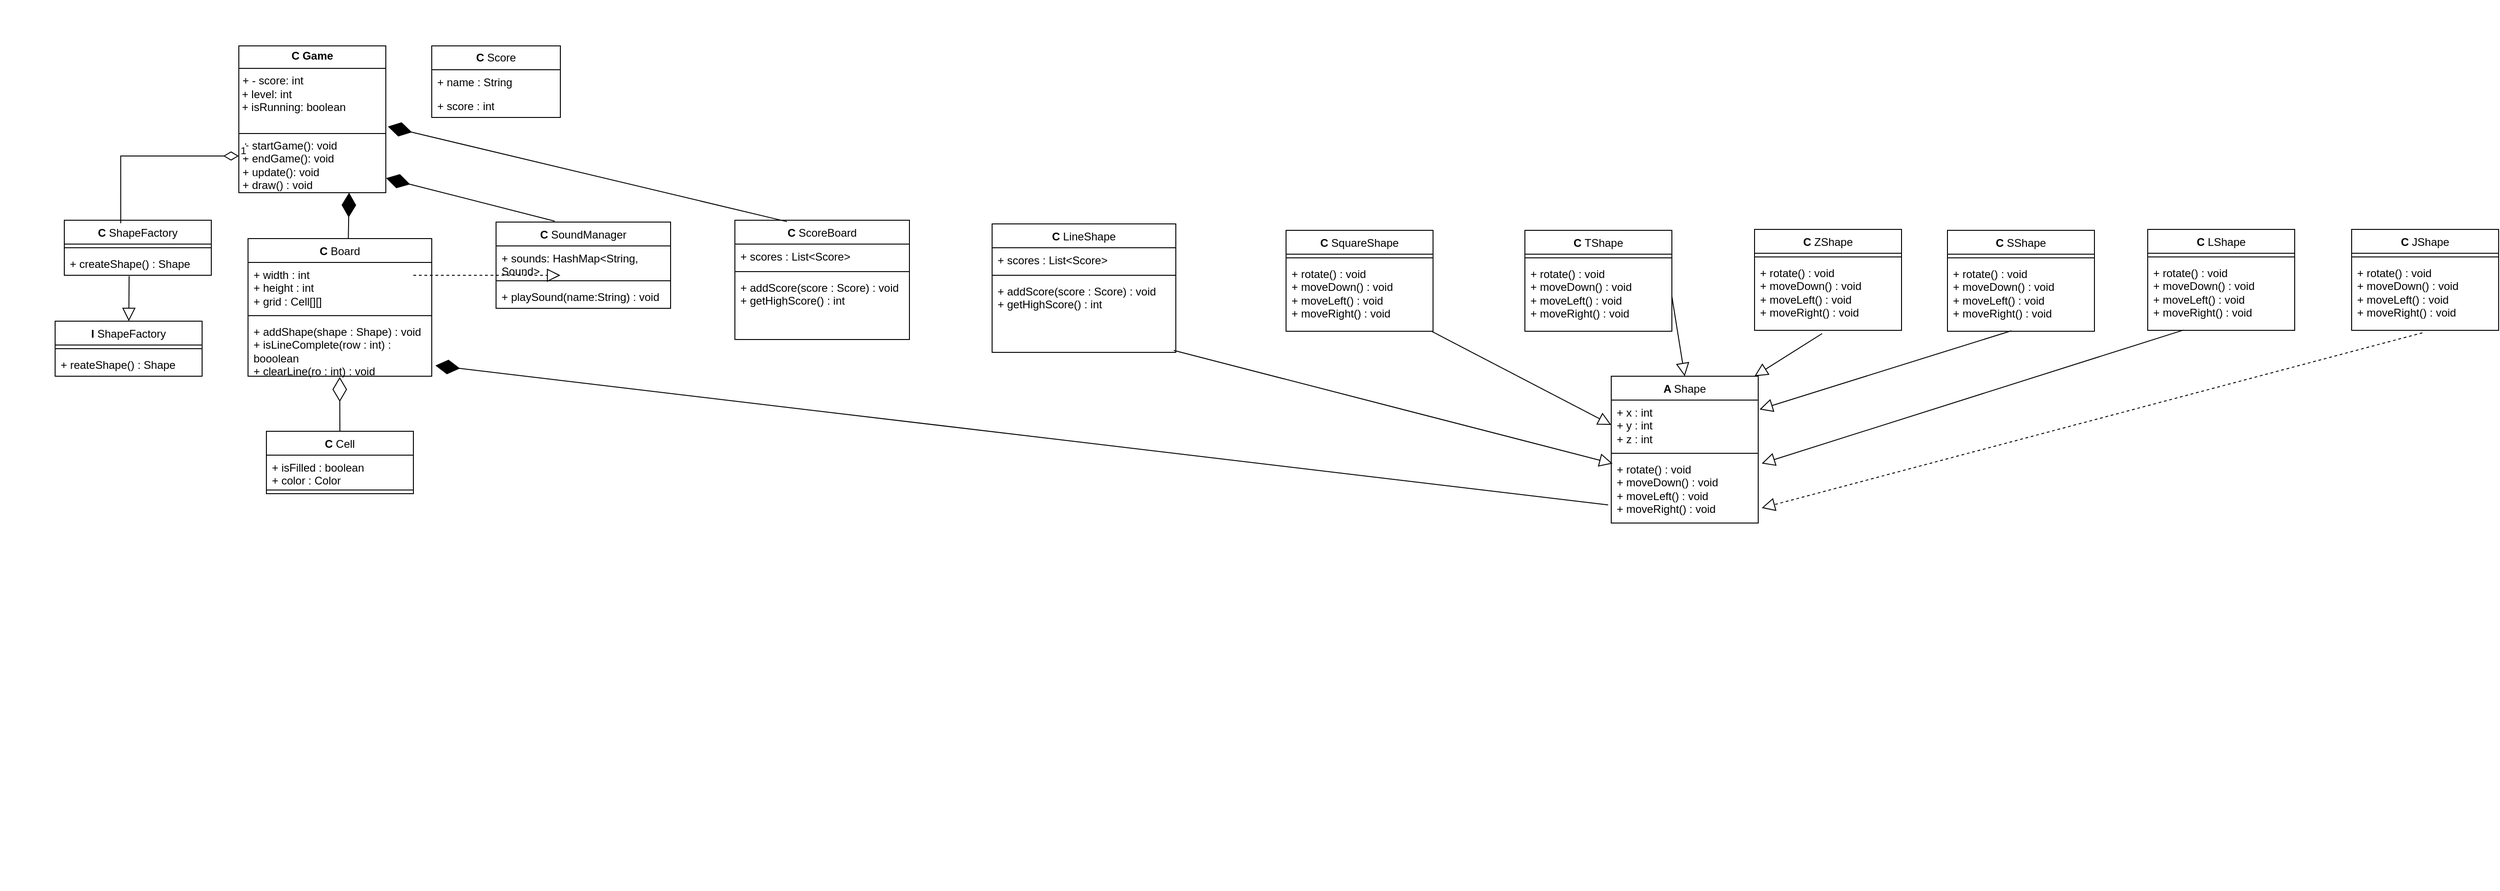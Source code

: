 <mxfile version="24.8.6">
  <diagram name="Диаграмма классов для игры Тетрис" id="kfvz6w6xAoVxWVqMSBBk">
    <mxGraphModel dx="1138" dy="634" grid="1" gridSize="10" guides="1" tooltips="1" connect="1" arrows="1" fold="1" page="1" pageScale="1" pageWidth="1169" pageHeight="1654" math="0" shadow="0">
      <root>
        <mxCell id="0" />
        <mxCell id="1" parent="0" />
        <mxCell id="4S76jrjOpWO9Tuhp8xzF-52" value="&#xa;    &#xa;        &#xa;        &#xa;        &#xa;        &#xa;    &#xa;    &#xa;        &#xa;        &#xa;        &#xa;        &#xa;    &#xa;    &#xa;        &#xa;        &#xa;    &#xa;    &#xa;        &#xa;        &#xa;        &#xa;    &#xa;    &#xa;        &#xa;    &#xa;    &#xa;        &#xa;    &#xa;    &#xa;        &#xa;        &#xa;    &#xa;    &#xa;        &#xa;        &#xa;        &#xa;        &#xa;    &#xa;    &#xa;        &#xa;        &#xa;    &#xa;    &#xa;        &#xa;    &#xa;    &#xa;        &#xa;        &#xa;    &#xa;    &#xa;        &#xa;        &#xa;    &#xa;    &#xa;        &#xa;        &#xa;    &#xa;    &#xa;        &#xa;    &#xa;    &#xa;    &#xa;    &#xa;    &#xa;    &#xa;    &#xa;" style="text;whiteSpace=wrap;html=1;" parent="1" vertex="1">
          <mxGeometry width="260" height="970" as="geometry" />
        </mxCell>
        <mxCell id="YDc8JTq9BG1FTdDbgutB-31" value="&lt;p style=&quot;margin:0px;margin-top:4px;text-align:center;&quot;&gt;&lt;b&gt;C Game&lt;/b&gt;&lt;/p&gt;&lt;hr size=&quot;1&quot; style=&quot;border-style:solid;&quot;&gt;&lt;p style=&quot;margin:0px;margin-left:4px;&quot;&gt;+&amp;nbsp;&lt;span style=&quot;background-color: initial;&quot;&gt;- score: int&lt;/span&gt;&lt;/p&gt;&amp;nbsp;+ level: int&lt;br&gt;&amp;nbsp;+ isRunning: boolean&lt;div&gt;&lt;br style=&quot;text-wrap: nowrap;&quot;&gt;&lt;/div&gt;&lt;hr size=&quot;1&quot; style=&quot;border-style:solid;&quot;&gt;&lt;p style=&quot;margin:0px;margin-left:4px;&quot;&gt;+ startGame(): void&lt;/p&gt;&lt;p style=&quot;margin:0px;margin-left:4px;&quot;&gt;+ endGame():&amp;nbsp;&lt;span style=&quot;background-color: initial;&quot;&gt;void&lt;/span&gt;&lt;/p&gt;&lt;p style=&quot;margin:0px;margin-left:4px;&quot;&gt;&lt;span style=&quot;background-color: initial;&quot;&gt;+ update():&amp;nbsp;&lt;/span&gt;&lt;span style=&quot;background-color: initial;&quot;&gt;void&lt;/span&gt;&lt;/p&gt;&lt;p style=&quot;margin:0px;margin-left:4px;&quot;&gt;&lt;span style=&quot;background-color: initial;&quot;&gt;+ draw() :&amp;nbsp;&lt;/span&gt;&lt;span style=&quot;background-color: initial;&quot;&gt;void&lt;/span&gt;&lt;/p&gt;" style="verticalAlign=top;align=left;overflow=fill;html=1;whiteSpace=wrap;" vertex="1" parent="1">
          <mxGeometry x="260" y="50" width="160" height="160" as="geometry" />
        </mxCell>
        <mxCell id="YDc8JTq9BG1FTdDbgutB-32" value="&lt;b&gt;C &lt;/b&gt;Score" style="swimlane;fontStyle=0;childLayout=stackLayout;horizontal=1;startSize=26;fillColor=none;horizontalStack=0;resizeParent=1;resizeParentMax=0;resizeLast=0;collapsible=1;marginBottom=0;whiteSpace=wrap;html=1;" vertex="1" parent="1">
          <mxGeometry x="470" y="50" width="140" height="78" as="geometry" />
        </mxCell>
        <mxCell id="YDc8JTq9BG1FTdDbgutB-33" value="+ name : String" style="text;strokeColor=none;fillColor=none;align=left;verticalAlign=top;spacingLeft=4;spacingRight=4;overflow=hidden;rotatable=0;points=[[0,0.5],[1,0.5]];portConstraint=eastwest;whiteSpace=wrap;html=1;" vertex="1" parent="YDc8JTq9BG1FTdDbgutB-32">
          <mxGeometry y="26" width="140" height="26" as="geometry" />
        </mxCell>
        <mxCell id="YDc8JTq9BG1FTdDbgutB-34" value="+ score : int" style="text;strokeColor=none;fillColor=none;align=left;verticalAlign=top;spacingLeft=4;spacingRight=4;overflow=hidden;rotatable=0;points=[[0,0.5],[1,0.5]];portConstraint=eastwest;whiteSpace=wrap;html=1;" vertex="1" parent="YDc8JTq9BG1FTdDbgutB-32">
          <mxGeometry y="52" width="140" height="26" as="geometry" />
        </mxCell>
        <mxCell id="YDc8JTq9BG1FTdDbgutB-36" value="C &lt;span style=&quot;font-weight: normal;&quot;&gt;ShapeFactory&lt;/span&gt;" style="swimlane;fontStyle=1;align=center;verticalAlign=top;childLayout=stackLayout;horizontal=1;startSize=26;horizontalStack=0;resizeParent=1;resizeParentMax=0;resizeLast=0;collapsible=1;marginBottom=0;whiteSpace=wrap;html=1;" vertex="1" parent="1">
          <mxGeometry x="70" y="240" width="160" height="60" as="geometry" />
        </mxCell>
        <mxCell id="YDc8JTq9BG1FTdDbgutB-38" value="" style="line;strokeWidth=1;fillColor=none;align=left;verticalAlign=middle;spacingTop=-1;spacingLeft=3;spacingRight=3;rotatable=0;labelPosition=right;points=[];portConstraint=eastwest;strokeColor=inherit;" vertex="1" parent="YDc8JTq9BG1FTdDbgutB-36">
          <mxGeometry y="26" width="160" height="8" as="geometry" />
        </mxCell>
        <mxCell id="YDc8JTq9BG1FTdDbgutB-39" value="+ createShape() : Shape" style="text;strokeColor=none;fillColor=none;align=left;verticalAlign=top;spacingLeft=4;spacingRight=4;overflow=hidden;rotatable=0;points=[[0,0.5],[1,0.5]];portConstraint=eastwest;whiteSpace=wrap;html=1;" vertex="1" parent="YDc8JTq9BG1FTdDbgutB-36">
          <mxGeometry y="34" width="160" height="26" as="geometry" />
        </mxCell>
        <mxCell id="YDc8JTq9BG1FTdDbgutB-40" value="C &lt;span style=&quot;font-weight: normal;&quot;&gt;Board&lt;/span&gt;" style="swimlane;fontStyle=1;align=center;verticalAlign=top;childLayout=stackLayout;horizontal=1;startSize=26;horizontalStack=0;resizeParent=1;resizeParentMax=0;resizeLast=0;collapsible=1;marginBottom=0;whiteSpace=wrap;html=1;" vertex="1" parent="1">
          <mxGeometry x="270" y="260" width="200" height="150" as="geometry" />
        </mxCell>
        <mxCell id="YDc8JTq9BG1FTdDbgutB-41" value="+ width : int&lt;div&gt;+ height : int&lt;/div&gt;&lt;div&gt;+ grid : Cell[][]&lt;/div&gt;" style="text;strokeColor=none;fillColor=none;align=left;verticalAlign=top;spacingLeft=4;spacingRight=4;overflow=hidden;rotatable=0;points=[[0,0.5],[1,0.5]];portConstraint=eastwest;whiteSpace=wrap;html=1;" vertex="1" parent="YDc8JTq9BG1FTdDbgutB-40">
          <mxGeometry y="26" width="200" height="54" as="geometry" />
        </mxCell>
        <mxCell id="YDc8JTq9BG1FTdDbgutB-42" value="" style="line;strokeWidth=1;fillColor=none;align=left;verticalAlign=middle;spacingTop=-1;spacingLeft=3;spacingRight=3;rotatable=0;labelPosition=right;points=[];portConstraint=eastwest;strokeColor=inherit;" vertex="1" parent="YDc8JTq9BG1FTdDbgutB-40">
          <mxGeometry y="80" width="200" height="8" as="geometry" />
        </mxCell>
        <mxCell id="YDc8JTq9BG1FTdDbgutB-43" value="+ addShape(shape : Shape) : void&lt;div&gt;+ isLineComplete(row : int) : booolean&lt;/div&gt;&lt;div&gt;+ clearLine(ro : int) : void&lt;/div&gt;" style="text;strokeColor=none;fillColor=none;align=left;verticalAlign=top;spacingLeft=4;spacingRight=4;overflow=hidden;rotatable=0;points=[[0,0.5],[1,0.5]];portConstraint=eastwest;whiteSpace=wrap;html=1;" vertex="1" parent="YDc8JTq9BG1FTdDbgutB-40">
          <mxGeometry y="88" width="200" height="62" as="geometry" />
        </mxCell>
        <mxCell id="YDc8JTq9BG1FTdDbgutB-44" value="C &lt;span style=&quot;font-weight: normal;&quot;&gt;SoundManager&lt;/span&gt;" style="swimlane;fontStyle=1;align=center;verticalAlign=top;childLayout=stackLayout;horizontal=1;startSize=26;horizontalStack=0;resizeParent=1;resizeParentMax=0;resizeLast=0;collapsible=1;marginBottom=0;whiteSpace=wrap;html=1;" vertex="1" parent="1">
          <mxGeometry x="540" y="242" width="190" height="94" as="geometry" />
        </mxCell>
        <mxCell id="YDc8JTq9BG1FTdDbgutB-45" value="+ sounds: HashMap&amp;lt;String, Sound&amp;gt;" style="text;strokeColor=none;fillColor=none;align=left;verticalAlign=top;spacingLeft=4;spacingRight=4;overflow=hidden;rotatable=0;points=[[0,0.5],[1,0.5]];portConstraint=eastwest;whiteSpace=wrap;html=1;" vertex="1" parent="YDc8JTq9BG1FTdDbgutB-44">
          <mxGeometry y="26" width="190" height="34" as="geometry" />
        </mxCell>
        <mxCell id="YDc8JTq9BG1FTdDbgutB-46" value="" style="line;strokeWidth=1;fillColor=none;align=left;verticalAlign=middle;spacingTop=-1;spacingLeft=3;spacingRight=3;rotatable=0;labelPosition=right;points=[];portConstraint=eastwest;strokeColor=inherit;" vertex="1" parent="YDc8JTq9BG1FTdDbgutB-44">
          <mxGeometry y="60" width="190" height="8" as="geometry" />
        </mxCell>
        <mxCell id="YDc8JTq9BG1FTdDbgutB-47" value="+ playSound(name:String) : void" style="text;strokeColor=none;fillColor=none;align=left;verticalAlign=top;spacingLeft=4;spacingRight=4;overflow=hidden;rotatable=0;points=[[0,0.5],[1,0.5]];portConstraint=eastwest;whiteSpace=wrap;html=1;" vertex="1" parent="YDc8JTq9BG1FTdDbgutB-44">
          <mxGeometry y="68" width="190" height="26" as="geometry" />
        </mxCell>
        <mxCell id="YDc8JTq9BG1FTdDbgutB-48" value="C &lt;span style=&quot;font-weight: normal;&quot;&gt;ScoreBoard&lt;/span&gt;" style="swimlane;fontStyle=1;align=center;verticalAlign=top;childLayout=stackLayout;horizontal=1;startSize=26;horizontalStack=0;resizeParent=1;resizeParentMax=0;resizeLast=0;collapsible=1;marginBottom=0;whiteSpace=wrap;html=1;" vertex="1" parent="1">
          <mxGeometry x="800" y="240" width="190" height="130" as="geometry" />
        </mxCell>
        <mxCell id="YDc8JTq9BG1FTdDbgutB-49" value="+ scores : List&amp;lt;Score&amp;gt;" style="text;strokeColor=none;fillColor=none;align=left;verticalAlign=top;spacingLeft=4;spacingRight=4;overflow=hidden;rotatable=0;points=[[0,0.5],[1,0.5]];portConstraint=eastwest;whiteSpace=wrap;html=1;" vertex="1" parent="YDc8JTq9BG1FTdDbgutB-48">
          <mxGeometry y="26" width="190" height="26" as="geometry" />
        </mxCell>
        <mxCell id="YDc8JTq9BG1FTdDbgutB-50" value="" style="line;strokeWidth=1;fillColor=none;align=left;verticalAlign=middle;spacingTop=-1;spacingLeft=3;spacingRight=3;rotatable=0;labelPosition=right;points=[];portConstraint=eastwest;strokeColor=inherit;" vertex="1" parent="YDc8JTq9BG1FTdDbgutB-48">
          <mxGeometry y="52" width="190" height="8" as="geometry" />
        </mxCell>
        <mxCell id="YDc8JTq9BG1FTdDbgutB-51" value="+ addScore(score : Score) : void&lt;div&gt;+ getHighScore() : int&lt;/div&gt;" style="text;strokeColor=none;fillColor=none;align=left;verticalAlign=top;spacingLeft=4;spacingRight=4;overflow=hidden;rotatable=0;points=[[0,0.5],[1,0.5]];portConstraint=eastwest;whiteSpace=wrap;html=1;" vertex="1" parent="YDc8JTq9BG1FTdDbgutB-48">
          <mxGeometry y="60" width="190" height="70" as="geometry" />
        </mxCell>
        <mxCell id="YDc8JTq9BG1FTdDbgutB-52" value="C &lt;span style=&quot;font-weight: normal;&quot;&gt;LineShape&lt;/span&gt;" style="swimlane;fontStyle=1;align=center;verticalAlign=top;childLayout=stackLayout;horizontal=1;startSize=26;horizontalStack=0;resizeParent=1;resizeParentMax=0;resizeLast=0;collapsible=1;marginBottom=0;whiteSpace=wrap;html=1;" vertex="1" parent="1">
          <mxGeometry x="1080" y="244" width="200" height="140" as="geometry" />
        </mxCell>
        <mxCell id="YDc8JTq9BG1FTdDbgutB-53" value="+ scores : List&amp;lt;Score&amp;gt;" style="text;strokeColor=none;fillColor=none;align=left;verticalAlign=top;spacingLeft=4;spacingRight=4;overflow=hidden;rotatable=0;points=[[0,0.5],[1,0.5]];portConstraint=eastwest;whiteSpace=wrap;html=1;" vertex="1" parent="YDc8JTq9BG1FTdDbgutB-52">
          <mxGeometry y="26" width="200" height="26" as="geometry" />
        </mxCell>
        <mxCell id="YDc8JTq9BG1FTdDbgutB-54" value="" style="line;strokeWidth=1;fillColor=none;align=left;verticalAlign=middle;spacingTop=-1;spacingLeft=3;spacingRight=3;rotatable=0;labelPosition=right;points=[];portConstraint=eastwest;strokeColor=inherit;" vertex="1" parent="YDc8JTq9BG1FTdDbgutB-52">
          <mxGeometry y="52" width="200" height="8" as="geometry" />
        </mxCell>
        <mxCell id="YDc8JTq9BG1FTdDbgutB-55" value="+ addScore(score : Score) : void&lt;div&gt;+ getHighScore() : int&lt;/div&gt;" style="text;strokeColor=none;fillColor=none;align=left;verticalAlign=top;spacingLeft=4;spacingRight=4;overflow=hidden;rotatable=0;points=[[0,0.5],[1,0.5]];portConstraint=eastwest;whiteSpace=wrap;html=1;" vertex="1" parent="YDc8JTq9BG1FTdDbgutB-52">
          <mxGeometry y="60" width="200" height="80" as="geometry" />
        </mxCell>
        <mxCell id="YDc8JTq9BG1FTdDbgutB-56" value="C &lt;span style=&quot;font-weight: normal;&quot;&gt;SquareShape&lt;/span&gt;" style="swimlane;fontStyle=1;align=center;verticalAlign=top;childLayout=stackLayout;horizontal=1;startSize=26;horizontalStack=0;resizeParent=1;resizeParentMax=0;resizeLast=0;collapsible=1;marginBottom=0;whiteSpace=wrap;html=1;" vertex="1" parent="1">
          <mxGeometry x="1400" y="251" width="160" height="110" as="geometry" />
        </mxCell>
        <mxCell id="YDc8JTq9BG1FTdDbgutB-58" value="" style="line;strokeWidth=1;fillColor=none;align=left;verticalAlign=middle;spacingTop=-1;spacingLeft=3;spacingRight=3;rotatable=0;labelPosition=right;points=[];portConstraint=eastwest;strokeColor=inherit;" vertex="1" parent="YDc8JTq9BG1FTdDbgutB-56">
          <mxGeometry y="26" width="160" height="8" as="geometry" />
        </mxCell>
        <mxCell id="YDc8JTq9BG1FTdDbgutB-59" value="+ rotate() : void&lt;div&gt;+ moveDown() : void&lt;/div&gt;&lt;div&gt;+ moveLeft() : void&lt;/div&gt;&lt;div&gt;+ moveRight() : void&lt;/div&gt;" style="text;strokeColor=none;fillColor=none;align=left;verticalAlign=top;spacingLeft=4;spacingRight=4;overflow=hidden;rotatable=0;points=[[0,0.5],[1,0.5]];portConstraint=eastwest;whiteSpace=wrap;html=1;" vertex="1" parent="YDc8JTq9BG1FTdDbgutB-56">
          <mxGeometry y="34" width="160" height="76" as="geometry" />
        </mxCell>
        <mxCell id="YDc8JTq9BG1FTdDbgutB-60" value="C &lt;span style=&quot;font-weight: normal;&quot;&gt;TShape&lt;/span&gt;" style="swimlane;fontStyle=1;align=center;verticalAlign=top;childLayout=stackLayout;horizontal=1;startSize=26;horizontalStack=0;resizeParent=1;resizeParentMax=0;resizeLast=0;collapsible=1;marginBottom=0;whiteSpace=wrap;html=1;" vertex="1" parent="1">
          <mxGeometry x="1660" y="251" width="160" height="110" as="geometry" />
        </mxCell>
        <mxCell id="YDc8JTq9BG1FTdDbgutB-62" value="" style="line;strokeWidth=1;fillColor=none;align=left;verticalAlign=middle;spacingTop=-1;spacingLeft=3;spacingRight=3;rotatable=0;labelPosition=right;points=[];portConstraint=eastwest;strokeColor=inherit;" vertex="1" parent="YDc8JTq9BG1FTdDbgutB-60">
          <mxGeometry y="26" width="160" height="8" as="geometry" />
        </mxCell>
        <mxCell id="YDc8JTq9BG1FTdDbgutB-63" value="+ rotate() : void&lt;div&gt;+ moveDown() : void&lt;/div&gt;&lt;div&gt;+ moveLeft() : void&lt;/div&gt;&lt;div&gt;+ moveRight() : void&lt;/div&gt;" style="text;strokeColor=none;fillColor=none;align=left;verticalAlign=top;spacingLeft=4;spacingRight=4;overflow=hidden;rotatable=0;points=[[0,0.5],[1,0.5]];portConstraint=eastwest;whiteSpace=wrap;html=1;" vertex="1" parent="YDc8JTq9BG1FTdDbgutB-60">
          <mxGeometry y="34" width="160" height="76" as="geometry" />
        </mxCell>
        <mxCell id="YDc8JTq9BG1FTdDbgutB-64" value="C &lt;span style=&quot;font-weight: normal;&quot;&gt;ZShape&lt;/span&gt;" style="swimlane;fontStyle=1;align=center;verticalAlign=top;childLayout=stackLayout;horizontal=1;startSize=26;horizontalStack=0;resizeParent=1;resizeParentMax=0;resizeLast=0;collapsible=1;marginBottom=0;whiteSpace=wrap;html=1;" vertex="1" parent="1">
          <mxGeometry x="1910" y="250" width="160" height="110" as="geometry" />
        </mxCell>
        <mxCell id="YDc8JTq9BG1FTdDbgutB-66" value="" style="line;strokeWidth=1;fillColor=none;align=left;verticalAlign=middle;spacingTop=-1;spacingLeft=3;spacingRight=3;rotatable=0;labelPosition=right;points=[];portConstraint=eastwest;strokeColor=inherit;" vertex="1" parent="YDc8JTq9BG1FTdDbgutB-64">
          <mxGeometry y="26" width="160" height="8" as="geometry" />
        </mxCell>
        <mxCell id="YDc8JTq9BG1FTdDbgutB-67" value="+ rotate() : void&lt;div&gt;+ moveDown() : void&lt;/div&gt;&lt;div&gt;+ moveLeft() : void&lt;/div&gt;&lt;div&gt;+ moveRight() : void&lt;/div&gt;" style="text;strokeColor=none;fillColor=none;align=left;verticalAlign=top;spacingLeft=4;spacingRight=4;overflow=hidden;rotatable=0;points=[[0,0.5],[1,0.5]];portConstraint=eastwest;whiteSpace=wrap;html=1;" vertex="1" parent="YDc8JTq9BG1FTdDbgutB-64">
          <mxGeometry y="34" width="160" height="76" as="geometry" />
        </mxCell>
        <mxCell id="YDc8JTq9BG1FTdDbgutB-68" value="C &lt;span style=&quot;font-weight: normal;&quot;&gt;SShape&lt;/span&gt;" style="swimlane;fontStyle=1;align=center;verticalAlign=top;childLayout=stackLayout;horizontal=1;startSize=26;horizontalStack=0;resizeParent=1;resizeParentMax=0;resizeLast=0;collapsible=1;marginBottom=0;whiteSpace=wrap;html=1;" vertex="1" parent="1">
          <mxGeometry x="2120" y="251" width="160" height="110" as="geometry" />
        </mxCell>
        <mxCell id="YDc8JTq9BG1FTdDbgutB-69" value="" style="line;strokeWidth=1;fillColor=none;align=left;verticalAlign=middle;spacingTop=-1;spacingLeft=3;spacingRight=3;rotatable=0;labelPosition=right;points=[];portConstraint=eastwest;strokeColor=inherit;" vertex="1" parent="YDc8JTq9BG1FTdDbgutB-68">
          <mxGeometry y="26" width="160" height="8" as="geometry" />
        </mxCell>
        <mxCell id="YDc8JTq9BG1FTdDbgutB-70" value="+ rotate() : void&lt;div&gt;+ moveDown() : void&lt;/div&gt;&lt;div&gt;+ moveLeft() : void&lt;/div&gt;&lt;div&gt;+ moveRight() : void&lt;/div&gt;" style="text;strokeColor=none;fillColor=none;align=left;verticalAlign=top;spacingLeft=4;spacingRight=4;overflow=hidden;rotatable=0;points=[[0,0.5],[1,0.5]];portConstraint=eastwest;whiteSpace=wrap;html=1;" vertex="1" parent="YDc8JTq9BG1FTdDbgutB-68">
          <mxGeometry y="34" width="160" height="76" as="geometry" />
        </mxCell>
        <mxCell id="YDc8JTq9BG1FTdDbgutB-71" value="C &lt;span style=&quot;font-weight: normal;&quot;&gt;LShape&lt;/span&gt;" style="swimlane;fontStyle=1;align=center;verticalAlign=top;childLayout=stackLayout;horizontal=1;startSize=26;horizontalStack=0;resizeParent=1;resizeParentMax=0;resizeLast=0;collapsible=1;marginBottom=0;whiteSpace=wrap;html=1;" vertex="1" parent="1">
          <mxGeometry x="2338" y="250" width="160" height="110" as="geometry" />
        </mxCell>
        <mxCell id="YDc8JTq9BG1FTdDbgutB-72" value="" style="line;strokeWidth=1;fillColor=none;align=left;verticalAlign=middle;spacingTop=-1;spacingLeft=3;spacingRight=3;rotatable=0;labelPosition=right;points=[];portConstraint=eastwest;strokeColor=inherit;" vertex="1" parent="YDc8JTq9BG1FTdDbgutB-71">
          <mxGeometry y="26" width="160" height="8" as="geometry" />
        </mxCell>
        <mxCell id="YDc8JTq9BG1FTdDbgutB-73" value="+ rotate() : void&lt;div&gt;+ moveDown() : void&lt;/div&gt;&lt;div&gt;+ moveLeft() : void&lt;/div&gt;&lt;div&gt;+ moveRight() : void&lt;/div&gt;" style="text;strokeColor=none;fillColor=none;align=left;verticalAlign=top;spacingLeft=4;spacingRight=4;overflow=hidden;rotatable=0;points=[[0,0.5],[1,0.5]];portConstraint=eastwest;whiteSpace=wrap;html=1;" vertex="1" parent="YDc8JTq9BG1FTdDbgutB-71">
          <mxGeometry y="34" width="160" height="76" as="geometry" />
        </mxCell>
        <mxCell id="YDc8JTq9BG1FTdDbgutB-74" value="C &lt;span style=&quot;font-weight: normal;&quot;&gt;JShape&lt;/span&gt;" style="swimlane;fontStyle=1;align=center;verticalAlign=top;childLayout=stackLayout;horizontal=1;startSize=26;horizontalStack=0;resizeParent=1;resizeParentMax=0;resizeLast=0;collapsible=1;marginBottom=0;whiteSpace=wrap;html=1;" vertex="1" parent="1">
          <mxGeometry x="2560" y="250" width="160" height="110" as="geometry" />
        </mxCell>
        <mxCell id="YDc8JTq9BG1FTdDbgutB-75" value="" style="line;strokeWidth=1;fillColor=none;align=left;verticalAlign=middle;spacingTop=-1;spacingLeft=3;spacingRight=3;rotatable=0;labelPosition=right;points=[];portConstraint=eastwest;strokeColor=inherit;" vertex="1" parent="YDc8JTq9BG1FTdDbgutB-74">
          <mxGeometry y="26" width="160" height="8" as="geometry" />
        </mxCell>
        <mxCell id="YDc8JTq9BG1FTdDbgutB-76" value="+ rotate() : void&lt;div&gt;+ moveDown() : void&lt;/div&gt;&lt;div&gt;+ moveLeft() : void&lt;/div&gt;&lt;div&gt;+ moveRight() : void&lt;/div&gt;" style="text;strokeColor=none;fillColor=none;align=left;verticalAlign=top;spacingLeft=4;spacingRight=4;overflow=hidden;rotatable=0;points=[[0,0.5],[1,0.5]];portConstraint=eastwest;whiteSpace=wrap;html=1;" vertex="1" parent="YDc8JTq9BG1FTdDbgutB-74">
          <mxGeometry y="34" width="160" height="76" as="geometry" />
        </mxCell>
        <mxCell id="YDc8JTq9BG1FTdDbgutB-77" value="A &lt;span style=&quot;font-weight: normal;&quot;&gt;Shape&lt;/span&gt;" style="swimlane;fontStyle=1;align=center;verticalAlign=top;childLayout=stackLayout;horizontal=1;startSize=26;horizontalStack=0;resizeParent=1;resizeParentMax=0;resizeLast=0;collapsible=1;marginBottom=0;whiteSpace=wrap;html=1;" vertex="1" parent="1">
          <mxGeometry x="1754" y="410" width="160" height="160" as="geometry" />
        </mxCell>
        <mxCell id="YDc8JTq9BG1FTdDbgutB-78" value="+ x : int&lt;div&gt;+ y : int&lt;/div&gt;&lt;div&gt;+ z : int&lt;/div&gt;" style="text;strokeColor=none;fillColor=none;align=left;verticalAlign=top;spacingLeft=4;spacingRight=4;overflow=hidden;rotatable=0;points=[[0,0.5],[1,0.5]];portConstraint=eastwest;whiteSpace=wrap;html=1;" vertex="1" parent="YDc8JTq9BG1FTdDbgutB-77">
          <mxGeometry y="26" width="160" height="54" as="geometry" />
        </mxCell>
        <mxCell id="YDc8JTq9BG1FTdDbgutB-79" value="" style="line;strokeWidth=1;fillColor=none;align=left;verticalAlign=middle;spacingTop=-1;spacingLeft=3;spacingRight=3;rotatable=0;labelPosition=right;points=[];portConstraint=eastwest;strokeColor=inherit;" vertex="1" parent="YDc8JTq9BG1FTdDbgutB-77">
          <mxGeometry y="80" width="160" height="8" as="geometry" />
        </mxCell>
        <mxCell id="YDc8JTq9BG1FTdDbgutB-80" value="+ rotate() : void&lt;div&gt;+ moveDown() : void&lt;/div&gt;&lt;div&gt;+ moveLeft() : void&lt;/div&gt;&lt;div&gt;+ moveRight() : void&lt;/div&gt;" style="text;strokeColor=none;fillColor=none;align=left;verticalAlign=top;spacingLeft=4;spacingRight=4;overflow=hidden;rotatable=0;points=[[0,0.5],[1,0.5]];portConstraint=eastwest;whiteSpace=wrap;html=1;" vertex="1" parent="YDc8JTq9BG1FTdDbgutB-77">
          <mxGeometry y="88" width="160" height="72" as="geometry" />
        </mxCell>
        <mxCell id="YDc8JTq9BG1FTdDbgutB-82" value="I &lt;span style=&quot;font-weight: normal;&quot;&gt;ShapeFactory&lt;/span&gt;" style="swimlane;fontStyle=1;align=center;verticalAlign=top;childLayout=stackLayout;horizontal=1;startSize=26;horizontalStack=0;resizeParent=1;resizeParentMax=0;resizeLast=0;collapsible=1;marginBottom=0;whiteSpace=wrap;html=1;" vertex="1" parent="1">
          <mxGeometry x="60" y="350" width="160" height="60" as="geometry" />
        </mxCell>
        <mxCell id="YDc8JTq9BG1FTdDbgutB-84" value="" style="line;strokeWidth=1;fillColor=none;align=left;verticalAlign=middle;spacingTop=-1;spacingLeft=3;spacingRight=3;rotatable=0;labelPosition=right;points=[];portConstraint=eastwest;strokeColor=inherit;" vertex="1" parent="YDc8JTq9BG1FTdDbgutB-82">
          <mxGeometry y="26" width="160" height="8" as="geometry" />
        </mxCell>
        <mxCell id="YDc8JTq9BG1FTdDbgutB-85" value="+ reateShape() : Shape" style="text;strokeColor=none;fillColor=none;align=left;verticalAlign=top;spacingLeft=4;spacingRight=4;overflow=hidden;rotatable=0;points=[[0,0.5],[1,0.5]];portConstraint=eastwest;whiteSpace=wrap;html=1;" vertex="1" parent="YDc8JTq9BG1FTdDbgutB-82">
          <mxGeometry y="34" width="160" height="26" as="geometry" />
        </mxCell>
        <mxCell id="YDc8JTq9BG1FTdDbgutB-86" value="C &lt;span style=&quot;font-weight: 400;&quot;&gt;Cell&lt;/span&gt;" style="swimlane;fontStyle=1;align=center;verticalAlign=top;childLayout=stackLayout;horizontal=1;startSize=26;horizontalStack=0;resizeParent=1;resizeParentMax=0;resizeLast=0;collapsible=1;marginBottom=0;whiteSpace=wrap;html=1;" vertex="1" parent="1">
          <mxGeometry x="290" y="470" width="160" height="68" as="geometry" />
        </mxCell>
        <mxCell id="YDc8JTq9BG1FTdDbgutB-87" value="+ isFilled : boolean&lt;div&gt;+ color : Color&lt;/div&gt;" style="text;strokeColor=none;fillColor=none;align=left;verticalAlign=top;spacingLeft=4;spacingRight=4;overflow=hidden;rotatable=0;points=[[0,0.5],[1,0.5]];portConstraint=eastwest;whiteSpace=wrap;html=1;" vertex="1" parent="YDc8JTq9BG1FTdDbgutB-86">
          <mxGeometry y="26" width="160" height="34" as="geometry" />
        </mxCell>
        <mxCell id="YDc8JTq9BG1FTdDbgutB-88" value="" style="line;strokeWidth=1;fillColor=none;align=left;verticalAlign=middle;spacingTop=-1;spacingLeft=3;spacingRight=3;rotatable=0;labelPosition=right;points=[];portConstraint=eastwest;strokeColor=inherit;" vertex="1" parent="YDc8JTq9BG1FTdDbgutB-86">
          <mxGeometry y="60" width="160" height="8" as="geometry" />
        </mxCell>
        <mxCell id="YDc8JTq9BG1FTdDbgutB-94" value="1" style="endArrow=none;html=1;endSize=12;startArrow=diamondThin;startSize=14;startFill=0;edgeStyle=orthogonalEdgeStyle;align=left;verticalAlign=bottom;rounded=0;exitX=0;exitY=0.75;exitDx=0;exitDy=0;entryX=0.384;entryY=0.055;entryDx=0;entryDy=0;entryPerimeter=0;endFill=0;" edge="1" parent="1" source="YDc8JTq9BG1FTdDbgutB-31" target="YDc8JTq9BG1FTdDbgutB-36">
          <mxGeometry x="-1" y="3" relative="1" as="geometry">
            <mxPoint x="460" y="210" as="sourcePoint" />
            <mxPoint x="620" y="210" as="targetPoint" />
          </mxGeometry>
        </mxCell>
        <mxCell id="YDc8JTq9BG1FTdDbgutB-97" value="" style="endArrow=block;endFill=0;endSize=12;html=1;rounded=0;exitX=0.989;exitY=0.974;exitDx=0;exitDy=0;exitPerimeter=0;entryX=0.009;entryY=0.099;entryDx=0;entryDy=0;entryPerimeter=0;" edge="1" parent="1" source="YDc8JTq9BG1FTdDbgutB-55" target="YDc8JTq9BG1FTdDbgutB-80">
          <mxGeometry width="160" relative="1" as="geometry">
            <mxPoint x="1500" y="380" as="sourcePoint" />
            <mxPoint x="1660" y="380" as="targetPoint" />
          </mxGeometry>
        </mxCell>
        <mxCell id="YDc8JTq9BG1FTdDbgutB-98" value="" style="endArrow=block;endFill=0;endSize=12;html=1;rounded=0;exitX=0.992;exitY=1.003;exitDx=0;exitDy=0;exitPerimeter=0;entryX=0;entryY=0.5;entryDx=0;entryDy=0;" edge="1" parent="1" source="YDc8JTq9BG1FTdDbgutB-59" target="YDc8JTq9BG1FTdDbgutB-78">
          <mxGeometry width="160" relative="1" as="geometry">
            <mxPoint x="1560" y="390" as="sourcePoint" />
            <mxPoint x="1720" y="390" as="targetPoint" />
          </mxGeometry>
        </mxCell>
        <mxCell id="YDc8JTq9BG1FTdDbgutB-99" value="" style="endArrow=block;endFill=0;endSize=12;html=1;rounded=0;exitX=1;exitY=0.5;exitDx=0;exitDy=0;entryX=0.5;entryY=0;entryDx=0;entryDy=0;" edge="1" parent="1" source="YDc8JTq9BG1FTdDbgutB-63" target="YDc8JTq9BG1FTdDbgutB-77">
          <mxGeometry width="160" relative="1" as="geometry">
            <mxPoint x="1880" y="380" as="sourcePoint" />
            <mxPoint x="2040" y="380" as="targetPoint" />
          </mxGeometry>
        </mxCell>
        <mxCell id="YDc8JTq9BG1FTdDbgutB-100" value="" style="endArrow=block;endFill=0;endSize=12;html=1;rounded=0;exitX=0.46;exitY=1.046;exitDx=0;exitDy=0;exitPerimeter=0;" edge="1" parent="1" source="YDc8JTq9BG1FTdDbgutB-67">
          <mxGeometry width="160" relative="1" as="geometry">
            <mxPoint x="2050" y="410" as="sourcePoint" />
            <mxPoint x="1910" y="410" as="targetPoint" />
          </mxGeometry>
        </mxCell>
        <mxCell id="YDc8JTq9BG1FTdDbgutB-101" value="" style="endArrow=block;endFill=0;endSize=12;html=1;rounded=0;exitX=0.435;exitY=0.993;exitDx=0;exitDy=0;exitPerimeter=0;entryX=1.009;entryY=0.189;entryDx=0;entryDy=0;entryPerimeter=0;" edge="1" parent="1" source="YDc8JTq9BG1FTdDbgutB-70" target="YDc8JTq9BG1FTdDbgutB-78">
          <mxGeometry width="160" relative="1" as="geometry">
            <mxPoint x="2180" y="420" as="sourcePoint" />
            <mxPoint x="2340" y="420" as="targetPoint" />
          </mxGeometry>
        </mxCell>
        <mxCell id="YDc8JTq9BG1FTdDbgutB-102" value="" style="endArrow=block;endFill=0;endSize=12;html=1;rounded=0;exitX=0.244;exitY=0.996;exitDx=0;exitDy=0;exitPerimeter=0;entryX=1.024;entryY=0.099;entryDx=0;entryDy=0;entryPerimeter=0;" edge="1" parent="1" source="YDc8JTq9BG1FTdDbgutB-73" target="YDc8JTq9BG1FTdDbgutB-80">
          <mxGeometry width="160" relative="1" as="geometry">
            <mxPoint x="2230" y="420" as="sourcePoint" />
            <mxPoint x="2390" y="420" as="targetPoint" />
          </mxGeometry>
        </mxCell>
        <mxCell id="YDc8JTq9BG1FTdDbgutB-103" value="" style="endArrow=diamondThin;endFill=1;endSize=24;html=1;rounded=0;entryX=1.02;entryY=0.812;entryDx=0;entryDy=0;entryPerimeter=0;exitX=-0.021;exitY=0.725;exitDx=0;exitDy=0;exitPerimeter=0;" edge="1" parent="1" source="YDc8JTq9BG1FTdDbgutB-80" target="YDc8JTq9BG1FTdDbgutB-43">
          <mxGeometry width="160" relative="1" as="geometry">
            <mxPoint x="830" y="380" as="sourcePoint" />
            <mxPoint x="990" y="380" as="targetPoint" />
          </mxGeometry>
        </mxCell>
        <mxCell id="YDc8JTq9BG1FTdDbgutB-104" value="" style="endArrow=diamondThin;endFill=1;endSize=24;html=1;rounded=0;exitX=0.546;exitY=0.002;exitDx=0;exitDy=0;exitPerimeter=0;entryX=0.75;entryY=1;entryDx=0;entryDy=0;" edge="1" parent="1" source="YDc8JTq9BG1FTdDbgutB-40" target="YDc8JTq9BG1FTdDbgutB-31">
          <mxGeometry width="160" relative="1" as="geometry">
            <mxPoint x="390" y="330" as="sourcePoint" />
            <mxPoint x="550" y="330" as="targetPoint" />
          </mxGeometry>
        </mxCell>
        <mxCell id="YDc8JTq9BG1FTdDbgutB-105" value="" style="endArrow=diamondThin;endFill=1;endSize=24;html=1;rounded=0;entryX=1.002;entryY=0.901;entryDx=0;entryDy=0;entryPerimeter=0;exitX=0.336;exitY=-0.011;exitDx=0;exitDy=0;exitPerimeter=0;" edge="1" parent="1" source="YDc8JTq9BG1FTdDbgutB-44" target="YDc8JTq9BG1FTdDbgutB-31">
          <mxGeometry width="160" relative="1" as="geometry">
            <mxPoint x="390" y="330" as="sourcePoint" />
            <mxPoint x="550" y="330" as="targetPoint" />
          </mxGeometry>
        </mxCell>
        <mxCell id="YDc8JTq9BG1FTdDbgutB-106" value="" style="endArrow=diamondThin;endFill=1;endSize=24;html=1;rounded=0;entryX=1.014;entryY=0.549;entryDx=0;entryDy=0;entryPerimeter=0;exitX=0.299;exitY=0.012;exitDx=0;exitDy=0;exitPerimeter=0;" edge="1" parent="1" source="YDc8JTq9BG1FTdDbgutB-48" target="YDc8JTq9BG1FTdDbgutB-31">
          <mxGeometry width="160" relative="1" as="geometry">
            <mxPoint x="660" y="310" as="sourcePoint" />
            <mxPoint x="820" y="310" as="targetPoint" />
          </mxGeometry>
        </mxCell>
        <mxCell id="YDc8JTq9BG1FTdDbgutB-107" value="" style="endArrow=block;dashed=1;endFill=0;endSize=12;html=1;rounded=0;" edge="1" parent="1">
          <mxGeometry width="160" relative="1" as="geometry">
            <mxPoint x="450" y="300" as="sourcePoint" />
            <mxPoint x="610" y="300" as="targetPoint" />
          </mxGeometry>
        </mxCell>
        <mxCell id="YDc8JTq9BG1FTdDbgutB-108" value="" style="endArrow=block;endFill=0;endSize=12;html=1;rounded=0;exitX=0.441;exitY=1.034;exitDx=0;exitDy=0;exitPerimeter=0;" edge="1" parent="1" source="YDc8JTq9BG1FTdDbgutB-39" target="YDc8JTq9BG1FTdDbgutB-82">
          <mxGeometry width="160" relative="1" as="geometry">
            <mxPoint x="140" y="320" as="sourcePoint" />
            <mxPoint x="300" y="320" as="targetPoint" />
          </mxGeometry>
        </mxCell>
        <mxCell id="YDc8JTq9BG1FTdDbgutB-111" value="" style="endArrow=diamondThin;endFill=0;endSize=24;html=1;rounded=0;exitX=0.5;exitY=0;exitDx=0;exitDy=0;entryX=0.499;entryY=1.014;entryDx=0;entryDy=0;entryPerimeter=0;" edge="1" parent="1" source="YDc8JTq9BG1FTdDbgutB-86" target="YDc8JTq9BG1FTdDbgutB-43">
          <mxGeometry width="160" relative="1" as="geometry">
            <mxPoint x="490" y="460" as="sourcePoint" />
            <mxPoint x="650" y="460" as="targetPoint" />
          </mxGeometry>
        </mxCell>
        <mxCell id="YDc8JTq9BG1FTdDbgutB-112" value="" style="endArrow=block;dashed=1;endFill=0;endSize=12;html=1;rounded=0;exitX=0.481;exitY=1.036;exitDx=0;exitDy=0;exitPerimeter=0;entryX=1.024;entryY=0.772;entryDx=0;entryDy=0;entryPerimeter=0;" edge="1" parent="1" source="YDc8JTq9BG1FTdDbgutB-76" target="YDc8JTq9BG1FTdDbgutB-80">
          <mxGeometry width="160" relative="1" as="geometry">
            <mxPoint x="2480" y="460" as="sourcePoint" />
            <mxPoint x="2640" y="460" as="targetPoint" />
          </mxGeometry>
        </mxCell>
      </root>
    </mxGraphModel>
  </diagram>
</mxfile>
